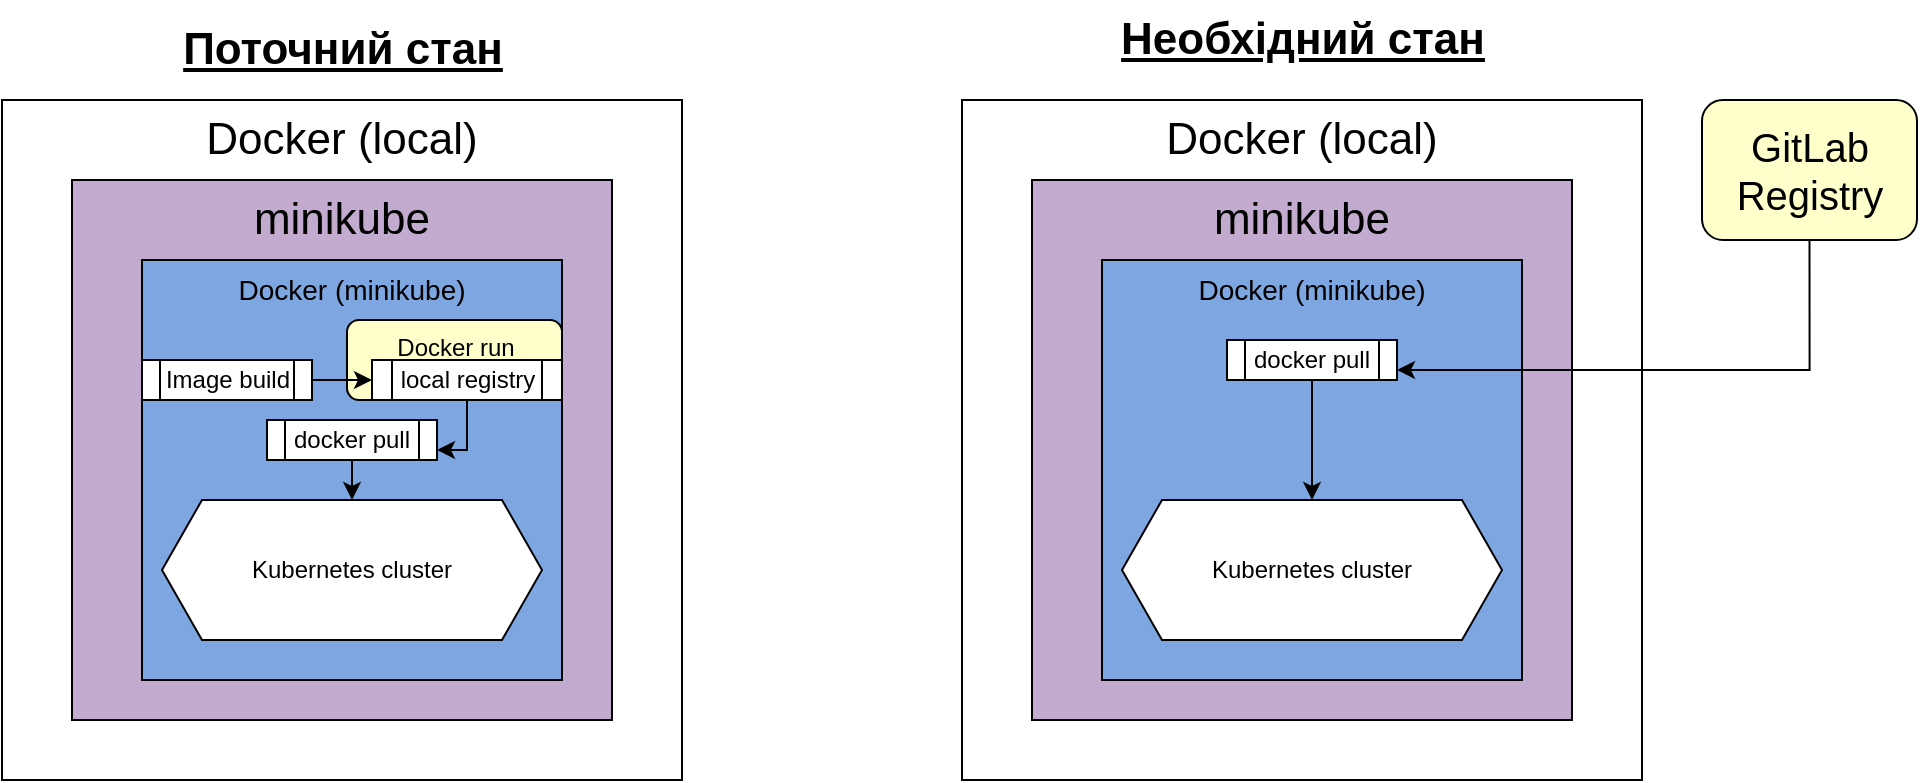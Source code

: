 <mxfile version="24.2.1" type="device">
  <diagram name="Сторінка-1" id="xjeGrbjtb8yvGE886eUf">
    <mxGraphModel dx="1061" dy="664" grid="1" gridSize="10" guides="1" tooltips="1" connect="1" arrows="1" fold="1" page="1" pageScale="1" pageWidth="827" pageHeight="1169" math="0" shadow="0">
      <root>
        <mxCell id="0" />
        <mxCell id="1" parent="0" />
        <mxCell id="abTlaEg-vURRf209oJKJ-3" value="Docker (local)" style="whiteSpace=wrap;html=1;aspect=fixed;verticalAlign=top;fontSize=22;" vertex="1" parent="1">
          <mxGeometry x="20" y="160" width="340" height="340" as="geometry" />
        </mxCell>
        <mxCell id="abTlaEg-vURRf209oJKJ-1" value="&lt;div style=&quot;font-size: 22px;&quot;&gt;minikube&lt;/div&gt;" style="whiteSpace=wrap;html=1;aspect=fixed;verticalAlign=top;fillColor=#C3ABD0;" vertex="1" parent="1">
          <mxGeometry x="55" y="200" width="270" height="270" as="geometry" />
        </mxCell>
        <mxCell id="abTlaEg-vURRf209oJKJ-4" value="&lt;font style=&quot;font-size: 14px;&quot;&gt;Docker (minikube)&lt;/font&gt;" style="whiteSpace=wrap;html=1;aspect=fixed;verticalAlign=top;fillColor=#7EA6E0;" vertex="1" parent="1">
          <mxGeometry x="90" y="240" width="210" height="210" as="geometry" />
        </mxCell>
        <mxCell id="abTlaEg-vURRf209oJKJ-12" style="edgeStyle=orthogonalEdgeStyle;rounded=0;orthogonalLoop=1;jettySize=auto;html=1;exitX=0.5;exitY=1;exitDx=0;exitDy=0;entryX=1;entryY=0.75;entryDx=0;entryDy=0;" edge="1" parent="1" source="abTlaEg-vURRf209oJKJ-5" target="abTlaEg-vURRf209oJKJ-11">
          <mxGeometry relative="1" as="geometry">
            <Array as="points">
              <mxPoint x="253" y="335" />
            </Array>
          </mxGeometry>
        </mxCell>
        <mxCell id="abTlaEg-vURRf209oJKJ-14" value="Docker run" style="rounded=1;whiteSpace=wrap;html=1;verticalAlign=top;fillColor=#FFFFCC;" vertex="1" parent="1">
          <mxGeometry x="192.5" y="270" width="107.5" height="40" as="geometry" />
        </mxCell>
        <mxCell id="abTlaEg-vURRf209oJKJ-5" value="local registry" style="shape=process;whiteSpace=wrap;html=1;backgroundOutline=1;" vertex="1" parent="1">
          <mxGeometry x="205" y="290" width="95" height="20" as="geometry" />
        </mxCell>
        <mxCell id="abTlaEg-vURRf209oJKJ-7" style="edgeStyle=orthogonalEdgeStyle;rounded=0;orthogonalLoop=1;jettySize=auto;html=1;exitX=1;exitY=0.5;exitDx=0;exitDy=0;entryX=0;entryY=0.5;entryDx=0;entryDy=0;" edge="1" parent="1" source="abTlaEg-vURRf209oJKJ-6" target="abTlaEg-vURRf209oJKJ-5">
          <mxGeometry relative="1" as="geometry" />
        </mxCell>
        <mxCell id="abTlaEg-vURRf209oJKJ-6" value="Image build" style="shape=process;whiteSpace=wrap;html=1;backgroundOutline=1;" vertex="1" parent="1">
          <mxGeometry x="90" y="290" width="85" height="20" as="geometry" />
        </mxCell>
        <mxCell id="abTlaEg-vURRf209oJKJ-10" value="Kubernetes cluster" style="shape=hexagon;perimeter=hexagonPerimeter2;whiteSpace=wrap;html=1;fixedSize=1;verticalAlign=middle;" vertex="1" parent="1">
          <mxGeometry x="100" y="360" width="190" height="70" as="geometry" />
        </mxCell>
        <mxCell id="abTlaEg-vURRf209oJKJ-13" style="edgeStyle=orthogonalEdgeStyle;rounded=0;orthogonalLoop=1;jettySize=auto;html=1;exitX=0.5;exitY=1;exitDx=0;exitDy=0;entryX=0.5;entryY=0;entryDx=0;entryDy=0;" edge="1" parent="1" source="abTlaEg-vURRf209oJKJ-11" target="abTlaEg-vURRf209oJKJ-10">
          <mxGeometry relative="1" as="geometry" />
        </mxCell>
        <mxCell id="abTlaEg-vURRf209oJKJ-11" value="docker pull" style="shape=process;whiteSpace=wrap;html=1;backgroundOutline=1;" vertex="1" parent="1">
          <mxGeometry x="152.5" y="320" width="85" height="20" as="geometry" />
        </mxCell>
        <mxCell id="abTlaEg-vURRf209oJKJ-15" value="Docker (local)" style="whiteSpace=wrap;html=1;aspect=fixed;verticalAlign=top;fontSize=22;" vertex="1" parent="1">
          <mxGeometry x="500" y="160" width="340" height="340" as="geometry" />
        </mxCell>
        <mxCell id="abTlaEg-vURRf209oJKJ-16" value="&lt;div style=&quot;font-size: 22px;&quot;&gt;minikube&lt;/div&gt;" style="whiteSpace=wrap;html=1;aspect=fixed;verticalAlign=top;fillColor=#C3ABD0;" vertex="1" parent="1">
          <mxGeometry x="535" y="200" width="270" height="270" as="geometry" />
        </mxCell>
        <mxCell id="abTlaEg-vURRf209oJKJ-17" value="&lt;font style=&quot;font-size: 14px;&quot;&gt;Docker (minikube)&lt;/font&gt;" style="whiteSpace=wrap;html=1;aspect=fixed;verticalAlign=top;fillColor=#7EA6E0;" vertex="1" parent="1">
          <mxGeometry x="570" y="240" width="210" height="210" as="geometry" />
        </mxCell>
        <mxCell id="abTlaEg-vURRf209oJKJ-27" style="edgeStyle=orthogonalEdgeStyle;rounded=0;orthogonalLoop=1;jettySize=auto;html=1;exitX=0.5;exitY=1;exitDx=0;exitDy=0;entryX=1;entryY=0.75;entryDx=0;entryDy=0;" edge="1" parent="1" source="abTlaEg-vURRf209oJKJ-19" target="abTlaEg-vURRf209oJKJ-25">
          <mxGeometry relative="1" as="geometry" />
        </mxCell>
        <mxCell id="abTlaEg-vURRf209oJKJ-19" value="GitLab Registry" style="rounded=1;whiteSpace=wrap;html=1;verticalAlign=middle;fillColor=#FFFFCC;fontSize=20;" vertex="1" parent="1">
          <mxGeometry x="870" y="160" width="107.5" height="70" as="geometry" />
        </mxCell>
        <mxCell id="abTlaEg-vURRf209oJKJ-23" value="Kubernetes cluster" style="shape=hexagon;perimeter=hexagonPerimeter2;whiteSpace=wrap;html=1;fixedSize=1;verticalAlign=middle;" vertex="1" parent="1">
          <mxGeometry x="580" y="360" width="190" height="70" as="geometry" />
        </mxCell>
        <mxCell id="abTlaEg-vURRf209oJKJ-24" style="edgeStyle=orthogonalEdgeStyle;rounded=0;orthogonalLoop=1;jettySize=auto;html=1;exitX=0.5;exitY=1;exitDx=0;exitDy=0;entryX=0.5;entryY=0;entryDx=0;entryDy=0;" edge="1" parent="1" source="abTlaEg-vURRf209oJKJ-25" target="abTlaEg-vURRf209oJKJ-23">
          <mxGeometry relative="1" as="geometry" />
        </mxCell>
        <mxCell id="abTlaEg-vURRf209oJKJ-25" value="docker pull" style="shape=process;whiteSpace=wrap;html=1;backgroundOutline=1;" vertex="1" parent="1">
          <mxGeometry x="632.5" y="280" width="85" height="20" as="geometry" />
        </mxCell>
        <mxCell id="abTlaEg-vURRf209oJKJ-28" value="Поточний стан" style="text;html=1;align=center;verticalAlign=middle;resizable=0;points=[];autosize=1;strokeColor=none;fillColor=none;fontSize=22;fontStyle=5" vertex="1" parent="1">
          <mxGeometry x="105" y="115" width="170" height="40" as="geometry" />
        </mxCell>
        <mxCell id="abTlaEg-vURRf209oJKJ-29" value="Необхідний стан" style="text;html=1;align=center;verticalAlign=middle;resizable=0;points=[];autosize=1;strokeColor=none;fillColor=none;fontSize=22;fontStyle=5" vertex="1" parent="1">
          <mxGeometry x="575" y="110" width="190" height="40" as="geometry" />
        </mxCell>
      </root>
    </mxGraphModel>
  </diagram>
</mxfile>

